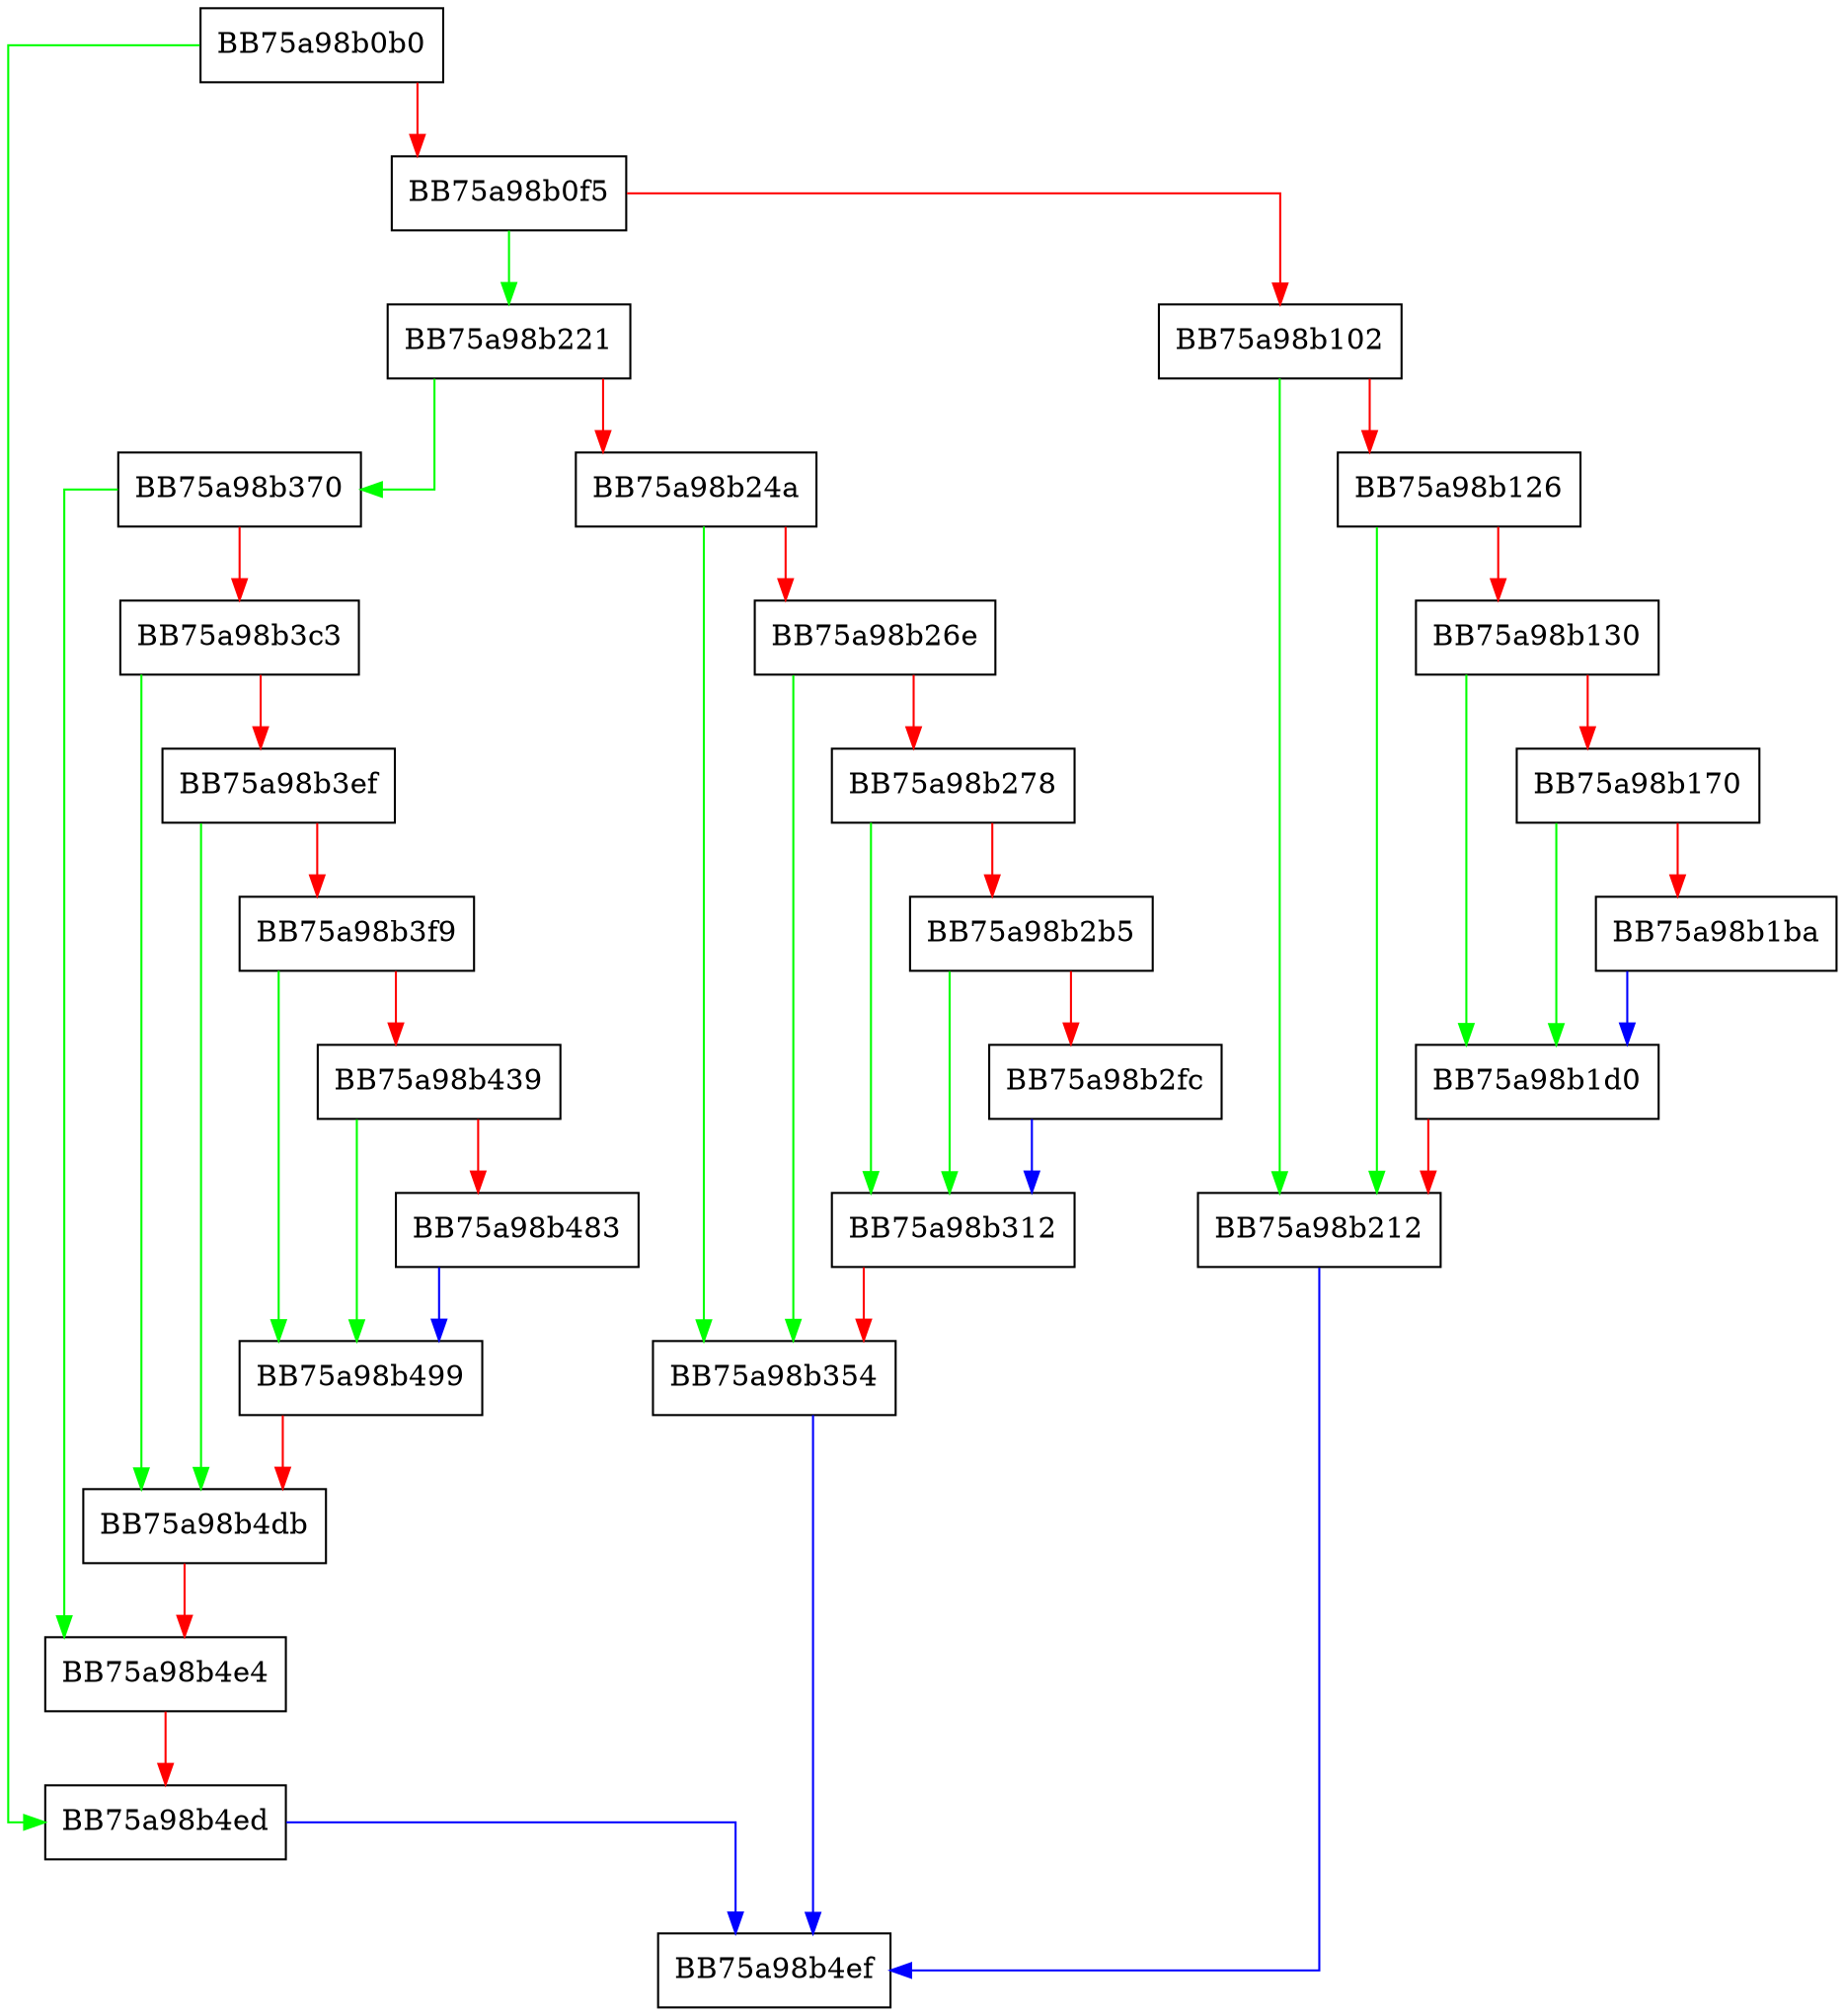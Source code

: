 digraph start_monitoring_threads {
  node [shape="box"];
  graph [splines=ortho];
  BB75a98b0b0 -> BB75a98b4ed [color="green"];
  BB75a98b0b0 -> BB75a98b0f5 [color="red"];
  BB75a98b0f5 -> BB75a98b221 [color="green"];
  BB75a98b0f5 -> BB75a98b102 [color="red"];
  BB75a98b102 -> BB75a98b212 [color="green"];
  BB75a98b102 -> BB75a98b126 [color="red"];
  BB75a98b126 -> BB75a98b212 [color="green"];
  BB75a98b126 -> BB75a98b130 [color="red"];
  BB75a98b130 -> BB75a98b1d0 [color="green"];
  BB75a98b130 -> BB75a98b170 [color="red"];
  BB75a98b170 -> BB75a98b1d0 [color="green"];
  BB75a98b170 -> BB75a98b1ba [color="red"];
  BB75a98b1ba -> BB75a98b1d0 [color="blue"];
  BB75a98b1d0 -> BB75a98b212 [color="red"];
  BB75a98b212 -> BB75a98b4ef [color="blue"];
  BB75a98b221 -> BB75a98b370 [color="green"];
  BB75a98b221 -> BB75a98b24a [color="red"];
  BB75a98b24a -> BB75a98b354 [color="green"];
  BB75a98b24a -> BB75a98b26e [color="red"];
  BB75a98b26e -> BB75a98b354 [color="green"];
  BB75a98b26e -> BB75a98b278 [color="red"];
  BB75a98b278 -> BB75a98b312 [color="green"];
  BB75a98b278 -> BB75a98b2b5 [color="red"];
  BB75a98b2b5 -> BB75a98b312 [color="green"];
  BB75a98b2b5 -> BB75a98b2fc [color="red"];
  BB75a98b2fc -> BB75a98b312 [color="blue"];
  BB75a98b312 -> BB75a98b354 [color="red"];
  BB75a98b354 -> BB75a98b4ef [color="blue"];
  BB75a98b370 -> BB75a98b4e4 [color="green"];
  BB75a98b370 -> BB75a98b3c3 [color="red"];
  BB75a98b3c3 -> BB75a98b4db [color="green"];
  BB75a98b3c3 -> BB75a98b3ef [color="red"];
  BB75a98b3ef -> BB75a98b4db [color="green"];
  BB75a98b3ef -> BB75a98b3f9 [color="red"];
  BB75a98b3f9 -> BB75a98b499 [color="green"];
  BB75a98b3f9 -> BB75a98b439 [color="red"];
  BB75a98b439 -> BB75a98b499 [color="green"];
  BB75a98b439 -> BB75a98b483 [color="red"];
  BB75a98b483 -> BB75a98b499 [color="blue"];
  BB75a98b499 -> BB75a98b4db [color="red"];
  BB75a98b4db -> BB75a98b4e4 [color="red"];
  BB75a98b4e4 -> BB75a98b4ed [color="red"];
  BB75a98b4ed -> BB75a98b4ef [color="blue"];
}